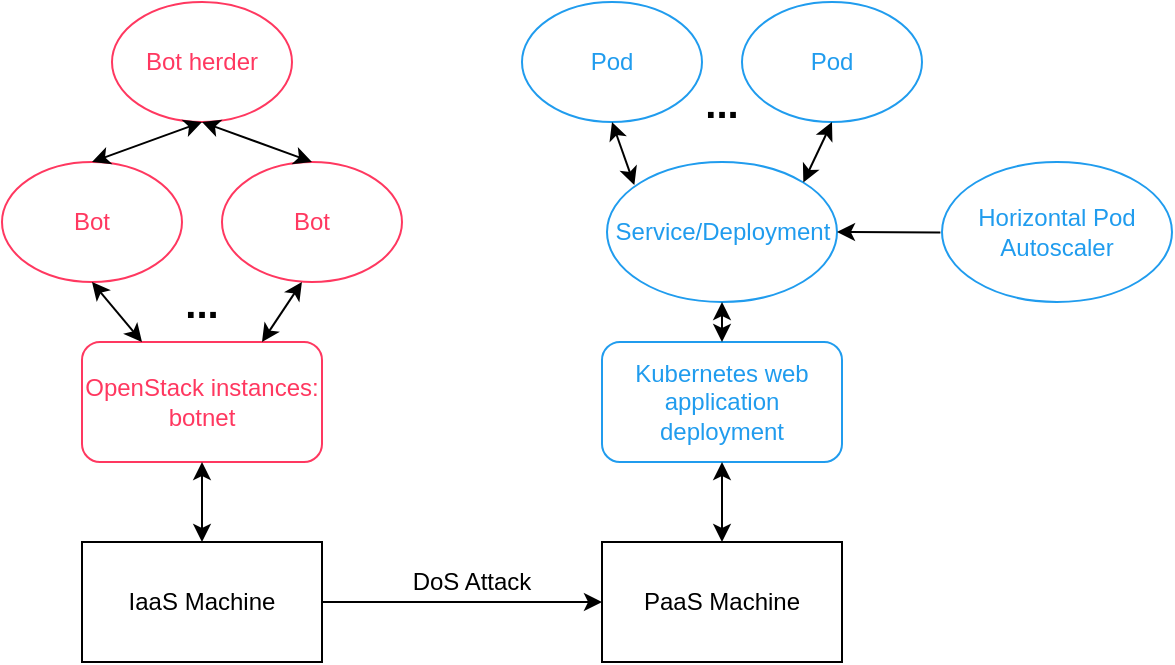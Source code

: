 <mxfile version="14.6.8" type="device"><diagram id="g_7rrl4K-ISmIoVNXCUK" name="Page-1"><mxGraphModel dx="677" dy="363" grid="1" gridSize="10" guides="1" tooltips="1" connect="1" arrows="1" fold="1" page="1" pageScale="1" pageWidth="827" pageHeight="1169" math="0" shadow="0"><root><mxCell id="0"/><mxCell id="1" parent="0"/><mxCell id="tPln4UgJoQkQdYcYtRjd-1" value="IaaS Machine" style="rounded=0;whiteSpace=wrap;html=1;" vertex="1" parent="1"><mxGeometry x="140" y="320" width="120" height="60" as="geometry"/></mxCell><mxCell id="tPln4UgJoQkQdYcYtRjd-2" value="OpenStack instances: botnet" style="rounded=1;whiteSpace=wrap;html=1;fontColor=#FF3860;labelBorderColor=none;shadow=0;strokeColor=#FF3860;" vertex="1" parent="1"><mxGeometry x="140" y="220" width="120" height="60" as="geometry"/></mxCell><mxCell id="tPln4UgJoQkQdYcYtRjd-3" value="" style="endArrow=classic;startArrow=classic;html=1;exitX=0.5;exitY=0;exitDx=0;exitDy=0;entryX=0.5;entryY=1;entryDx=0;entryDy=0;" edge="1" parent="1" source="tPln4UgJoQkQdYcYtRjd-1" target="tPln4UgJoQkQdYcYtRjd-2"><mxGeometry width="50" height="50" relative="1" as="geometry"><mxPoint x="350" y="460" as="sourcePoint"/><mxPoint x="400" y="410" as="targetPoint"/></mxGeometry></mxCell><mxCell id="tPln4UgJoQkQdYcYtRjd-4" value="PaaS Machine" style="rounded=0;whiteSpace=wrap;html=1;" vertex="1" parent="1"><mxGeometry x="400" y="320" width="120" height="60" as="geometry"/></mxCell><mxCell id="tPln4UgJoQkQdYcYtRjd-5" value="" style="endArrow=classic;html=1;exitX=1;exitY=0.5;exitDx=0;exitDy=0;entryX=0;entryY=0.5;entryDx=0;entryDy=0;" edge="1" parent="1" source="tPln4UgJoQkQdYcYtRjd-1" target="tPln4UgJoQkQdYcYtRjd-4"><mxGeometry width="50" height="50" relative="1" as="geometry"><mxPoint x="350" y="450" as="sourcePoint"/><mxPoint x="400" y="400" as="targetPoint"/></mxGeometry></mxCell><mxCell id="tPln4UgJoQkQdYcYtRjd-6" value="Kubernetes web application deployment" style="rounded=1;whiteSpace=wrap;html=1;strokeColor=#209CEE;fontColor=#209CEE;" vertex="1" parent="1"><mxGeometry x="400" y="220" width="120" height="60" as="geometry"/></mxCell><mxCell id="tPln4UgJoQkQdYcYtRjd-7" value="" style="endArrow=classic;startArrow=classic;html=1;entryX=0.5;entryY=1;entryDx=0;entryDy=0;" edge="1" parent="1" source="tPln4UgJoQkQdYcYtRjd-4" target="tPln4UgJoQkQdYcYtRjd-6"><mxGeometry width="50" height="50" relative="1" as="geometry"><mxPoint x="350" y="450" as="sourcePoint"/><mxPoint x="400" y="400" as="targetPoint"/></mxGeometry></mxCell><mxCell id="tPln4UgJoQkQdYcYtRjd-8" value="DoS Attack" style="text;html=1;strokeColor=none;fillColor=none;align=center;verticalAlign=middle;whiteSpace=wrap;rounded=0;" vertex="1" parent="1"><mxGeometry x="300" y="330" width="70" height="20" as="geometry"/></mxCell><mxCell id="tPln4UgJoQkQdYcYtRjd-9" value="Bot" style="ellipse;whiteSpace=wrap;html=1;shadow=0;fontColor=#FF3860;strokeColor=#FF3860;" vertex="1" parent="1"><mxGeometry x="100" y="130" width="90" height="60" as="geometry"/></mxCell><mxCell id="tPln4UgJoQkQdYcYtRjd-10" value="" style="endArrow=classic;startArrow=classic;html=1;fontColor=#FF3860;exitX=0.5;exitY=1;exitDx=0;exitDy=0;entryX=0.25;entryY=0;entryDx=0;entryDy=0;" edge="1" parent="1" source="tPln4UgJoQkQdYcYtRjd-9" target="tPln4UgJoQkQdYcYtRjd-2"><mxGeometry width="50" height="50" relative="1" as="geometry"><mxPoint x="350" y="230" as="sourcePoint"/><mxPoint x="400" y="180" as="targetPoint"/></mxGeometry></mxCell><mxCell id="tPln4UgJoQkQdYcYtRjd-11" value="..." style="text;html=1;strokeColor=none;fillColor=none;align=center;verticalAlign=middle;whiteSpace=wrap;rounded=0;shadow=0;fontStyle=1;fontSize=20;" vertex="1" parent="1"><mxGeometry x="180" y="190" width="40" height="20" as="geometry"/></mxCell><mxCell id="tPln4UgJoQkQdYcYtRjd-12" value="Bot" style="ellipse;whiteSpace=wrap;html=1;shadow=0;fontColor=#FF3860;strokeColor=#FF3860;" vertex="1" parent="1"><mxGeometry x="210" y="130" width="90" height="60" as="geometry"/></mxCell><mxCell id="tPln4UgJoQkQdYcYtRjd-13" value="" style="endArrow=classic;startArrow=classic;html=1;fontColor=#FF3860;exitX=0.444;exitY=1;exitDx=0;exitDy=0;exitPerimeter=0;entryX=0.75;entryY=0;entryDx=0;entryDy=0;" edge="1" parent="1" source="tPln4UgJoQkQdYcYtRjd-12" target="tPln4UgJoQkQdYcYtRjd-2"><mxGeometry width="50" height="50" relative="1" as="geometry"><mxPoint x="125" y="200.0" as="sourcePoint"/><mxPoint x="167.5" y="230" as="targetPoint"/><Array as="points"/></mxGeometry></mxCell><mxCell id="tPln4UgJoQkQdYcYtRjd-15" value="Bot herder" style="ellipse;whiteSpace=wrap;html=1;shadow=0;fontColor=#FF3860;strokeColor=#FF3860;" vertex="1" parent="1"><mxGeometry x="155" y="50" width="90" height="60" as="geometry"/></mxCell><mxCell id="tPln4UgJoQkQdYcYtRjd-16" value="" style="endArrow=classic;startArrow=classic;html=1;fontSize=20;fontColor=#000000;exitX=0.5;exitY=0;exitDx=0;exitDy=0;entryX=0.5;entryY=1;entryDx=0;entryDy=0;" edge="1" parent="1" source="tPln4UgJoQkQdYcYtRjd-9" target="tPln4UgJoQkQdYcYtRjd-15"><mxGeometry width="50" height="50" relative="1" as="geometry"><mxPoint x="360" y="230" as="sourcePoint"/><mxPoint x="410" y="180" as="targetPoint"/></mxGeometry></mxCell><mxCell id="tPln4UgJoQkQdYcYtRjd-17" value="" style="endArrow=classic;startArrow=classic;html=1;fontSize=20;fontColor=#000000;exitX=0.5;exitY=1;exitDx=0;exitDy=0;entryX=0.5;entryY=0;entryDx=0;entryDy=0;" edge="1" parent="1" source="tPln4UgJoQkQdYcYtRjd-15" target="tPln4UgJoQkQdYcYtRjd-12"><mxGeometry width="50" height="50" relative="1" as="geometry"><mxPoint x="360" y="230" as="sourcePoint"/><mxPoint x="260" y="130" as="targetPoint"/></mxGeometry></mxCell><mxCell id="tPln4UgJoQkQdYcYtRjd-19" value="Service/Deployment" style="ellipse;whiteSpace=wrap;html=1;shadow=0;fontColor=#209CEE;strokeColor=#209CEE;" vertex="1" parent="1"><mxGeometry x="402.5" y="130" width="115" height="70" as="geometry"/></mxCell><mxCell id="tPln4UgJoQkQdYcYtRjd-20" value="" style="endArrow=classic;startArrow=classic;html=1;fontSize=20;fontColor=#209CEE;entryX=0.5;entryY=1;entryDx=0;entryDy=0;" edge="1" parent="1" target="tPln4UgJoQkQdYcYtRjd-19"><mxGeometry width="50" height="50" relative="1" as="geometry"><mxPoint x="460" y="220" as="sourcePoint"/><mxPoint x="490" y="190" as="targetPoint"/></mxGeometry></mxCell><mxCell id="tPln4UgJoQkQdYcYtRjd-22" value="Pod&lt;span style=&quot;color: rgba(0 , 0 , 0 , 0) ; font-family: monospace ; font-size: 0px&quot;&gt;%3CmxGraphModel%3E%3Croot%3E%3CmxCell%20id%3D%220%22%2F%3E%3CmxCell%20id%3D%221%22%20parent%3D%220%22%2F%3E%3CmxCell%20id%3D%222%22%20value%3D%22...%22%20style%3D%22text%3Bhtml%3D1%3BstrokeColor%3Dnone%3BfillColor%3Dnone%3Balign%3Dcenter%3BverticalAlign%3Dmiddle%3BwhiteSpace%3Dwrap%3Brounded%3D0%3Bshadow%3D0%3BfontStyle%3D1%3BfontSize%3D20%3B%22%20vertex%3D%221%22%20parent%3D%221%22%3E%3CmxGeometry%20x%3D%22180%22%20y%3D%22190%22%20width%3D%2240%22%20height%3D%2220%22%20as%3D%22geometry%22%2F%3E%3C%2FmxCell%3E%3C%2Froot%3E%3C%2FmxGraphModel%3E&lt;/span&gt;" style="ellipse;whiteSpace=wrap;html=1;shadow=0;strokeColor=#209CEE;fontColor=#209CEE;" vertex="1" parent="1"><mxGeometry x="360" y="50" width="90" height="60" as="geometry"/></mxCell><mxCell id="tPln4UgJoQkQdYcYtRjd-23" value="" style="endArrow=classic;startArrow=classic;html=1;fontSize=20;fontColor=#209CEE;exitX=0.5;exitY=1;exitDx=0;exitDy=0;entryX=0.119;entryY=0.165;entryDx=0;entryDy=0;entryPerimeter=0;" edge="1" parent="1" source="tPln4UgJoQkQdYcYtRjd-22" target="tPln4UgJoQkQdYcYtRjd-19"><mxGeometry width="50" height="50" relative="1" as="geometry"><mxPoint x="440" y="240" as="sourcePoint"/><mxPoint x="490" y="190" as="targetPoint"/></mxGeometry></mxCell><mxCell id="tPln4UgJoQkQdYcYtRjd-24" value="..." style="text;html=1;strokeColor=none;fillColor=none;align=center;verticalAlign=middle;whiteSpace=wrap;rounded=0;shadow=0;fontStyle=1;fontSize=20;" vertex="1" parent="1"><mxGeometry x="440" y="90" width="40" height="20" as="geometry"/></mxCell><mxCell id="tPln4UgJoQkQdYcYtRjd-25" value="Pod&lt;span style=&quot;color: rgba(0 , 0 , 0 , 0) ; font-family: monospace ; font-size: 0px&quot;&gt;%3CmxGraphModel%3E%3Croot%3E%3CmxCell%20id%3D%220%22%2F%3E%3CmxCell%20id%3D%221%22%20parent%3D%220%22%2F%3E%3CmxCell%20id%3D%222%22%20value%3D%22...%22%20style%3D%22text%3Bhtml%3D1%3BstrokeColor%3Dnone%3BfillColor%3Dnone%3Balign%3Dcenter%3BverticalAlign%3Dmiddle%3BwhiteSpace%3Dwrap%3Brounded%3D0%3Bshadow%3D0%3BfontStyle%3D1%3BfontSize%3D20%3B%22%20vertex%3D%221%22%20parent%3D%221%22%3E%3CmxGeometry%20x%3D%22180%22%20y%3D%22190%22%20width%3D%2240%22%20height%3D%2220%22%20as%3D%22geometry%22%2F%3E%3C%2FmxCell%3E%3C%2Froot%3E%3C%2FmxGraphModel%3E&lt;/span&gt;" style="ellipse;whiteSpace=wrap;html=1;shadow=0;strokeColor=#209CEE;fontColor=#209CEE;" vertex="1" parent="1"><mxGeometry x="470" y="50" width="90" height="60" as="geometry"/></mxCell><mxCell id="tPln4UgJoQkQdYcYtRjd-26" value="" style="endArrow=classic;startArrow=classic;html=1;fontSize=20;fontColor=#209CEE;entryX=0.5;entryY=1;entryDx=0;entryDy=0;exitX=1;exitY=0;exitDx=0;exitDy=0;" edge="1" parent="1" source="tPln4UgJoQkQdYcYtRjd-19" target="tPln4UgJoQkQdYcYtRjd-25"><mxGeometry width="50" height="50" relative="1" as="geometry"><mxPoint x="440" y="240" as="sourcePoint"/><mxPoint x="490" y="190" as="targetPoint"/></mxGeometry></mxCell><mxCell id="tPln4UgJoQkQdYcYtRjd-29" value="" style="endArrow=classic;html=1;fontSize=20;fontColor=#209CEE;entryX=1;entryY=0.5;entryDx=0;entryDy=0;exitX=-0.007;exitY=0.504;exitDx=0;exitDy=0;exitPerimeter=0;" edge="1" parent="1" source="tPln4UgJoQkQdYcYtRjd-33" target="tPln4UgJoQkQdYcYtRjd-19"><mxGeometry width="50" height="50" relative="1" as="geometry"><mxPoint x="560" y="165" as="sourcePoint"/><mxPoint x="490" y="190" as="targetPoint"/></mxGeometry></mxCell><mxCell id="tPln4UgJoQkQdYcYtRjd-33" value="Horizontal Pod Autoscaler" style="ellipse;whiteSpace=wrap;html=1;shadow=0;fontColor=#209CEE;strokeColor=#209CEE;" vertex="1" parent="1"><mxGeometry x="570" y="130" width="115" height="70" as="geometry"/></mxCell></root></mxGraphModel></diagram></mxfile>